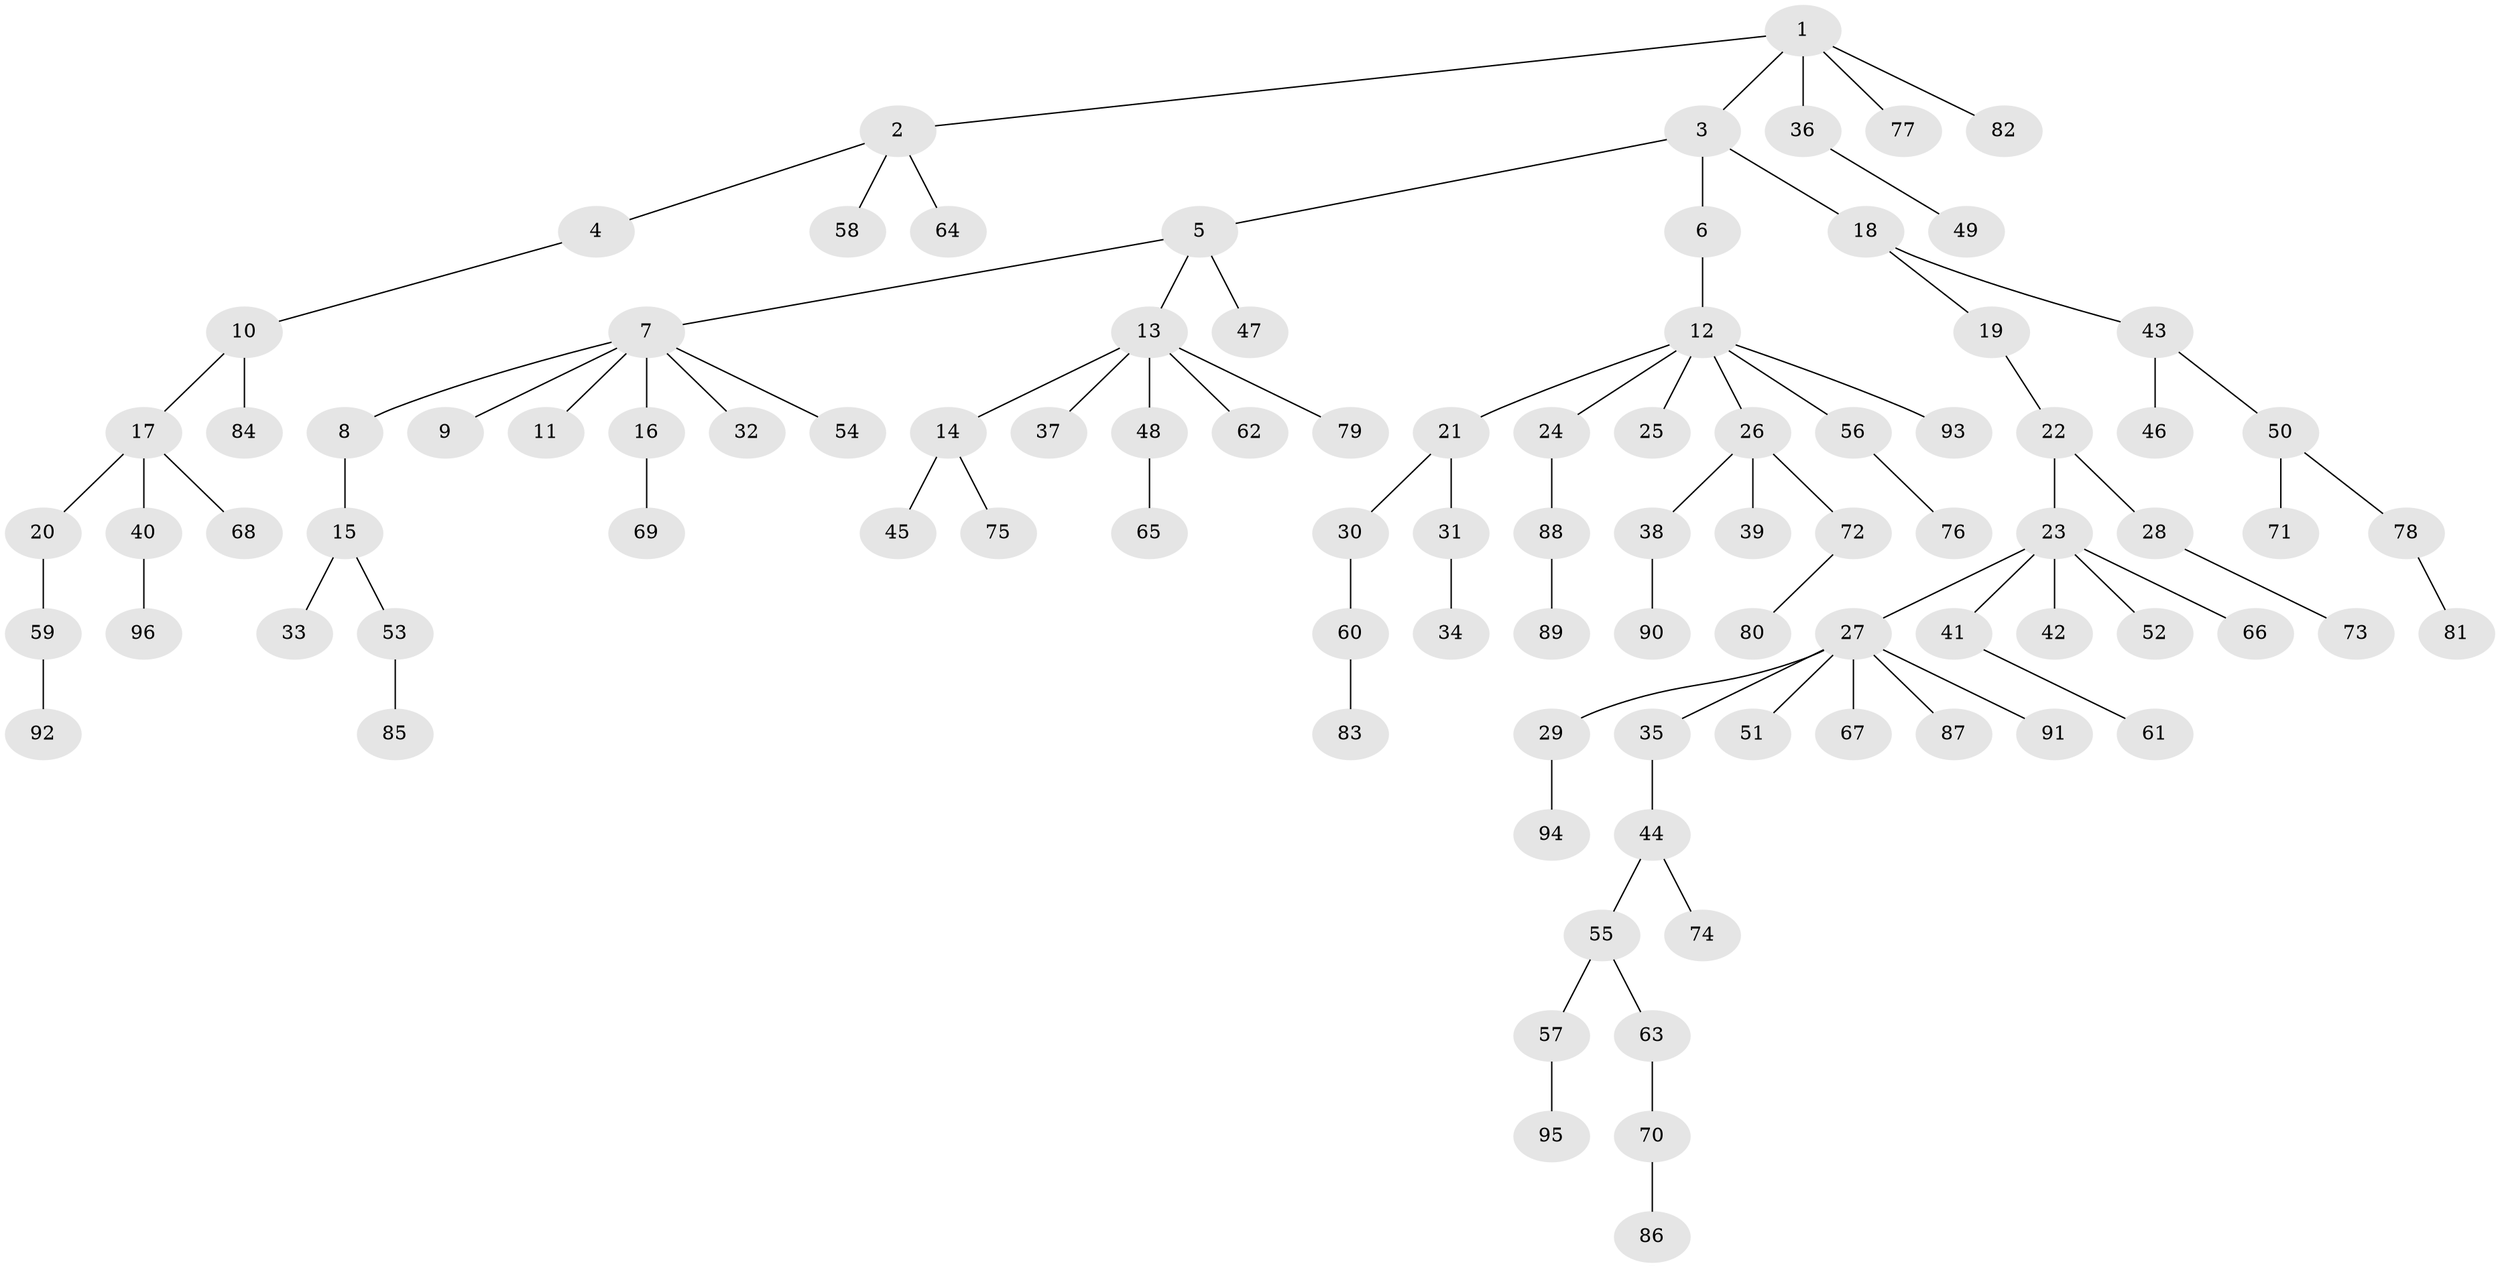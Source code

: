 // coarse degree distribution, {5: 0.043478260869565216, 3: 0.10144927536231885, 4: 0.028985507246376812, 2: 0.2898550724637681, 6: 0.043478260869565216, 1: 0.4927536231884058}
// Generated by graph-tools (version 1.1) at 2025/51/03/04/25 22:51:43]
// undirected, 96 vertices, 95 edges
graph export_dot {
  node [color=gray90,style=filled];
  1;
  2;
  3;
  4;
  5;
  6;
  7;
  8;
  9;
  10;
  11;
  12;
  13;
  14;
  15;
  16;
  17;
  18;
  19;
  20;
  21;
  22;
  23;
  24;
  25;
  26;
  27;
  28;
  29;
  30;
  31;
  32;
  33;
  34;
  35;
  36;
  37;
  38;
  39;
  40;
  41;
  42;
  43;
  44;
  45;
  46;
  47;
  48;
  49;
  50;
  51;
  52;
  53;
  54;
  55;
  56;
  57;
  58;
  59;
  60;
  61;
  62;
  63;
  64;
  65;
  66;
  67;
  68;
  69;
  70;
  71;
  72;
  73;
  74;
  75;
  76;
  77;
  78;
  79;
  80;
  81;
  82;
  83;
  84;
  85;
  86;
  87;
  88;
  89;
  90;
  91;
  92;
  93;
  94;
  95;
  96;
  1 -- 2;
  1 -- 3;
  1 -- 36;
  1 -- 77;
  1 -- 82;
  2 -- 4;
  2 -- 58;
  2 -- 64;
  3 -- 5;
  3 -- 6;
  3 -- 18;
  4 -- 10;
  5 -- 7;
  5 -- 13;
  5 -- 47;
  6 -- 12;
  7 -- 8;
  7 -- 9;
  7 -- 11;
  7 -- 16;
  7 -- 32;
  7 -- 54;
  8 -- 15;
  10 -- 17;
  10 -- 84;
  12 -- 21;
  12 -- 24;
  12 -- 25;
  12 -- 26;
  12 -- 56;
  12 -- 93;
  13 -- 14;
  13 -- 37;
  13 -- 48;
  13 -- 62;
  13 -- 79;
  14 -- 45;
  14 -- 75;
  15 -- 33;
  15 -- 53;
  16 -- 69;
  17 -- 20;
  17 -- 40;
  17 -- 68;
  18 -- 19;
  18 -- 43;
  19 -- 22;
  20 -- 59;
  21 -- 30;
  21 -- 31;
  22 -- 23;
  22 -- 28;
  23 -- 27;
  23 -- 41;
  23 -- 42;
  23 -- 52;
  23 -- 66;
  24 -- 88;
  26 -- 38;
  26 -- 39;
  26 -- 72;
  27 -- 29;
  27 -- 35;
  27 -- 51;
  27 -- 67;
  27 -- 87;
  27 -- 91;
  28 -- 73;
  29 -- 94;
  30 -- 60;
  31 -- 34;
  35 -- 44;
  36 -- 49;
  38 -- 90;
  40 -- 96;
  41 -- 61;
  43 -- 46;
  43 -- 50;
  44 -- 55;
  44 -- 74;
  48 -- 65;
  50 -- 71;
  50 -- 78;
  53 -- 85;
  55 -- 57;
  55 -- 63;
  56 -- 76;
  57 -- 95;
  59 -- 92;
  60 -- 83;
  63 -- 70;
  70 -- 86;
  72 -- 80;
  78 -- 81;
  88 -- 89;
}
